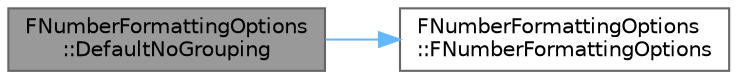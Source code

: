 digraph "FNumberFormattingOptions::DefaultNoGrouping"
{
 // INTERACTIVE_SVG=YES
 // LATEX_PDF_SIZE
  bgcolor="transparent";
  edge [fontname=Helvetica,fontsize=10,labelfontname=Helvetica,labelfontsize=10];
  node [fontname=Helvetica,fontsize=10,shape=box,height=0.2,width=0.4];
  rankdir="LR";
  Node1 [id="Node000001",label="FNumberFormattingOptions\l::DefaultNoGrouping",height=0.2,width=0.4,color="gray40", fillcolor="grey60", style="filled", fontcolor="black",tooltip="Get the default number formatting options with grouping disabled."];
  Node1 -> Node2 [id="edge1_Node000001_Node000002",color="steelblue1",style="solid",tooltip=" "];
  Node2 [id="Node000002",label="FNumberFormattingOptions\l::FNumberFormattingOptions",height=0.2,width=0.4,color="grey40", fillcolor="white", style="filled",URL="$dc/d74/structFNumberFormattingOptions.html#a82ece22aaacfe93b257e61002ab765cc",tooltip=" "];
}
